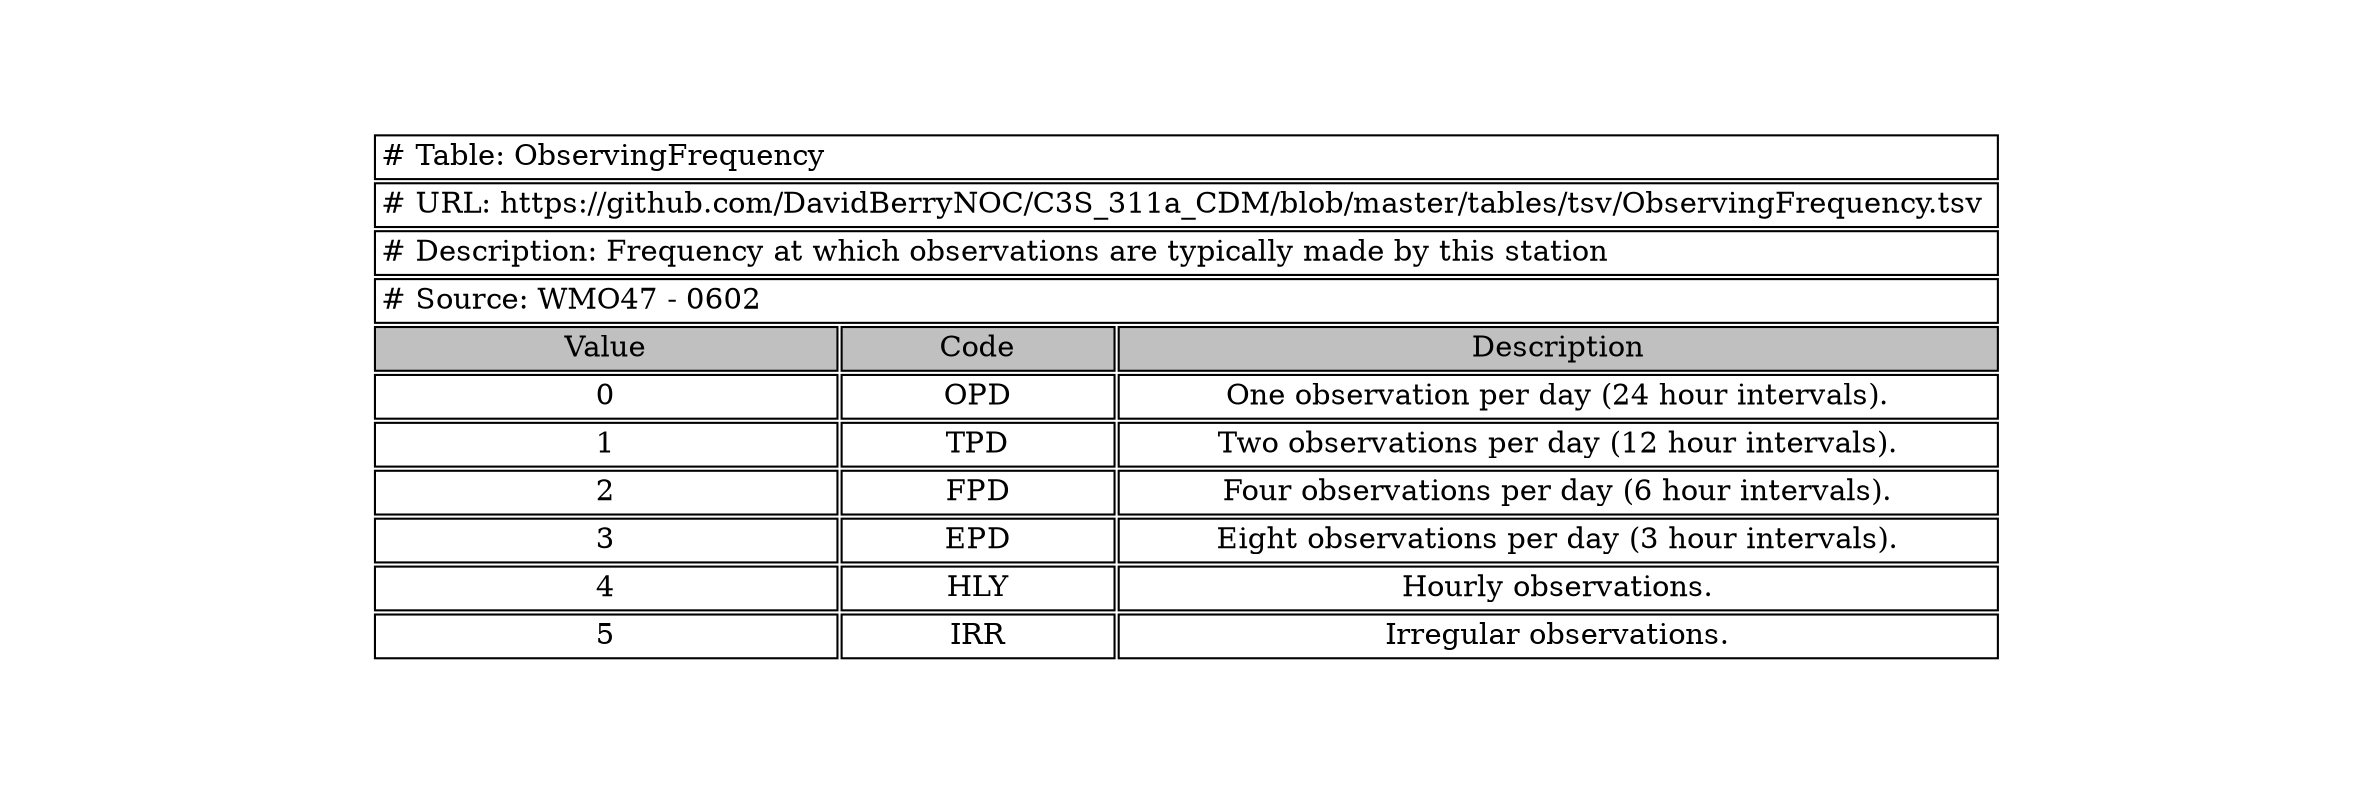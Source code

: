 digraph ObservingFrequency {
node [color=white]
ObservingFrequency [label=<<TABLE BORDER="0" CELLBORDER="1" CELLSPACING="2" COLOR="BLACK">
<TR><TD COLSPAN="3" ALIGN="left"># Table: ObservingFrequency</TD></TR>
<TR><TD COLSPAN="3" ALIGN="left"># URL: https://github.com/DavidBerryNOC/C3S_311a_CDM/blob/master/tables/tsv/ObservingFrequency.tsv</TD></TR>
<TR><TD ALIGN="left" COLSPAN="3"># Description: Frequency at which observations are typically made by this station</TD></TR>
<TR><TD ALIGN="left" COLSPAN="3"># Source: WMO47 - 0602</TD></TR>
<TR><TD BGCOLOR="GRAY">Value</TD><TD BGCOLOR="GRAY">Code</TD><TD BGCOLOR="GRAY">Description</TD></TR>
<TR><TD>0</TD><TD>OPD</TD><TD>One observation per day (24 hour intervals).</TD></TR>
<TR><TD>1</TD><TD>TPD</TD><TD>Two observations per day (12 hour intervals).</TD></TR>
<TR><TD>2</TD><TD>FPD</TD><TD>Four observations per day (6 hour intervals).</TD></TR>
<TR><TD>3</TD><TD>EPD</TD><TD>Eight observations per day (3 hour intervals).</TD></TR>
<TR><TD>4</TD><TD>HLY</TD><TD>Hourly observations.</TD></TR>
<TR><TD>5</TD><TD>IRR</TD><TD>Irregular observations.</TD></TR>
</TABLE>>];
}
